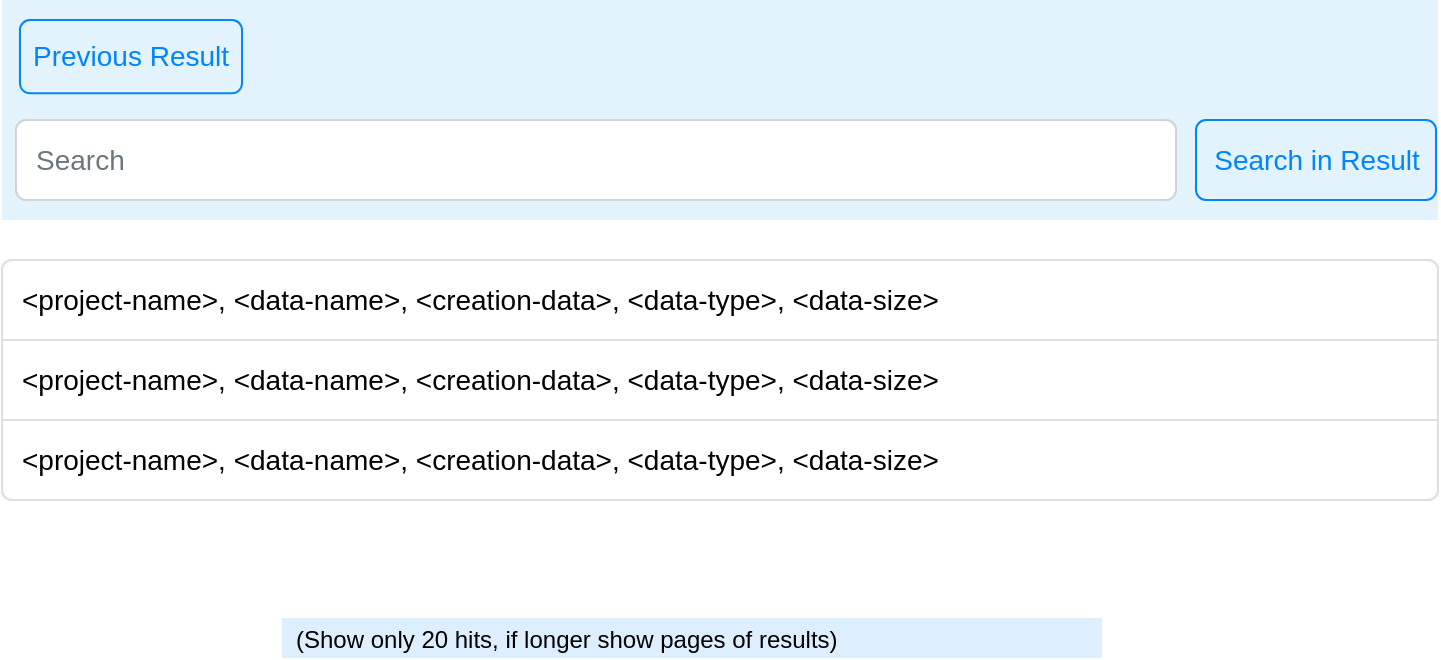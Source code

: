 <mxfile version="16.2.4" type="github">
  <diagram id="w-lfwDUIJT0jTFFxMKSL" name="Page-1">
    <mxGraphModel dx="2249" dy="762" grid="1" gridSize="10" guides="1" tooltips="1" connect="1" arrows="1" fold="1" page="1" pageScale="1" pageWidth="827" pageHeight="1169" math="0" shadow="0">
      <root>
        <mxCell id="0" />
        <mxCell id="1" parent="0" />
        <mxCell id="BmycxT1NfJKVIEwQAtHm-35" value="&lt;div&gt;&lt;span style=&quot;color: rgb(0 , 0 , 0) ; font-size: 12px&quot;&gt;(Show only 20 hits, if longer show pages of results)&lt;/span&gt;&lt;/div&gt;" style="strokeWidth=1;shadow=0;dashed=0;align=center;html=1;shape=mxgraph.mockup.forms.rrect;rSize=0;fontSize=17;fontColor=#666666;align=left;spacingLeft=5;fillColor=#ddeeff;strokeColor=none;resizeWidth=1;" parent="1" vertex="1">
          <mxGeometry x="-618" y="390" width="410" height="20" as="geometry" />
        </mxCell>
        <mxCell id="BmycxT1NfJKVIEwQAtHm-37" value="&lt;span style=&quot;color: rgb(0 , 0 , 0) ; font-size: 12px ; font-weight: 400&quot;&gt;Extended Search&lt;/span&gt;" style="strokeWidth=1;shadow=0;dashed=0;align=center;html=1;shape=mxgraph.mockup.buttons.button;strokeColor=#666666;fontColor=#ffffff;mainText=;buttonStyle=round;fontSize=17;fontStyle=1;fillColor=#008cff;whiteSpace=wrap;" parent="1" vertex="1">
          <mxGeometry x="-188" y="231" width="110" height="30" as="geometry" />
        </mxCell>
        <mxCell id="GUSy0nwgDq0DjjgcOqAM-1" value="" style="html=1;shadow=0;dashed=0;fillColor=#E3F3FD;strokeColor=none;fontSize=16;fontColor=#161819;align=left;spacing=15;" vertex="1" parent="1">
          <mxGeometry x="-758" y="81" width="718" height="110" as="geometry" />
        </mxCell>
        <mxCell id="GUSy0nwgDq0DjjgcOqAM-6" value="Search in Result" style="html=1;shadow=0;dashed=0;shape=mxgraph.bootstrap.rrect;rSize=5;fontSize=14;fontColor=#0085FC;strokeColor=#0085FC;fillColor=none;" vertex="1" parent="GUSy0nwgDq0DjjgcOqAM-1">
          <mxGeometry x="1" width="120" height="40" relative="1" as="geometry">
            <mxPoint x="-121" y="60" as="offset" />
          </mxGeometry>
        </mxCell>
        <mxCell id="GUSy0nwgDq0DjjgcOqAM-7" value="Search" style="html=1;shadow=0;dashed=0;shape=mxgraph.bootstrap.rrect;rSize=5;fontSize=14;fontColor=#6C767D;strokeColor=#CED4DA;fillColor=#ffffff;align=left;spacing=10;" vertex="1" parent="GUSy0nwgDq0DjjgcOqAM-1">
          <mxGeometry x="1" width="580" height="40" relative="1" as="geometry">
            <mxPoint x="-711" y="60" as="offset" />
          </mxGeometry>
        </mxCell>
        <mxCell id="GUSy0nwgDq0DjjgcOqAM-20" value="Previous Result" style="html=1;shadow=0;dashed=0;shape=mxgraph.bootstrap.rrect;rSize=5;fontSize=14;fontColor=#0085FC;strokeColor=#0085FC;fillColor=none;" vertex="1" parent="GUSy0nwgDq0DjjgcOqAM-1">
          <mxGeometry x="8.98" y="10" width="111.03" height="36.66" as="geometry" />
        </mxCell>
        <mxCell id="GUSy0nwgDq0DjjgcOqAM-9" value="" style="html=1;shadow=0;dashed=0;shape=mxgraph.bootstrap.rrect;rSize=5;strokeColor=#DFDFDF;html=1;whiteSpace=wrap;fillColor=#FFFFFF;fontColor=#000000;fontSize=14;" vertex="1" parent="1">
          <mxGeometry x="-758" y="211" width="718" height="120" as="geometry" />
        </mxCell>
        <mxCell id="GUSy0nwgDq0DjjgcOqAM-10" value="&lt;span style=&quot;text-align: center&quot;&gt;&lt;font style=&quot;font-size: 14px&quot;&gt;&amp;lt;project-name&amp;gt;, &amp;lt;data-name&amp;gt;, &amp;lt;creation-data&amp;gt;, &amp;lt;data-type&amp;gt;, &amp;lt;data-size&amp;gt;&lt;/font&gt;&lt;/span&gt;" style="strokeColor=inherit;fillColor=inherit;gradientColor=inherit;fontColor=inherit;html=1;shadow=0;dashed=0;shape=mxgraph.bootstrap.topButton;rSize=5;perimeter=none;whiteSpace=wrap;resizeWidth=1;align=left;spacing=10;fontSize=14;" vertex="1" parent="GUSy0nwgDq0DjjgcOqAM-9">
          <mxGeometry width="718" height="40" relative="1" as="geometry" />
        </mxCell>
        <mxCell id="GUSy0nwgDq0DjjgcOqAM-12" value="&lt;span style=&quot;text-align: center&quot;&gt;&amp;lt;project-name&amp;gt;, &amp;lt;data-name&amp;gt;, &amp;lt;creation-data&amp;gt;, &amp;lt;data-type&amp;gt;, &amp;lt;data-size&amp;gt;&lt;/span&gt;" style="strokeColor=inherit;fillColor=inherit;gradientColor=inherit;fontColor=inherit;html=1;shadow=0;dashed=0;perimeter=none;whiteSpace=wrap;resizeWidth=1;align=left;spacing=10;fontSize=14;" vertex="1" parent="GUSy0nwgDq0DjjgcOqAM-9">
          <mxGeometry width="718" height="40" relative="1" as="geometry">
            <mxPoint y="40" as="offset" />
          </mxGeometry>
        </mxCell>
        <mxCell id="GUSy0nwgDq0DjjgcOqAM-14" value="&lt;span style=&quot;text-align: center&quot;&gt;&amp;lt;project-name&amp;gt;, &amp;lt;data-name&amp;gt;, &amp;lt;creation-data&amp;gt;, &amp;lt;data-type&amp;gt;, &amp;lt;data-size&amp;gt;&lt;/span&gt;" style="strokeColor=inherit;fillColor=inherit;gradientColor=inherit;fontColor=inherit;html=1;shadow=0;dashed=0;shape=mxgraph.bootstrap.bottomButton;rSize=5;perimeter=none;whiteSpace=wrap;resizeWidth=1;resizeHeight=0;align=left;spacing=10;fontSize=14;" vertex="1" parent="GUSy0nwgDq0DjjgcOqAM-9">
          <mxGeometry y="1" width="718" height="40" relative="1" as="geometry">
            <mxPoint y="-40" as="offset" />
          </mxGeometry>
        </mxCell>
      </root>
    </mxGraphModel>
  </diagram>
</mxfile>
